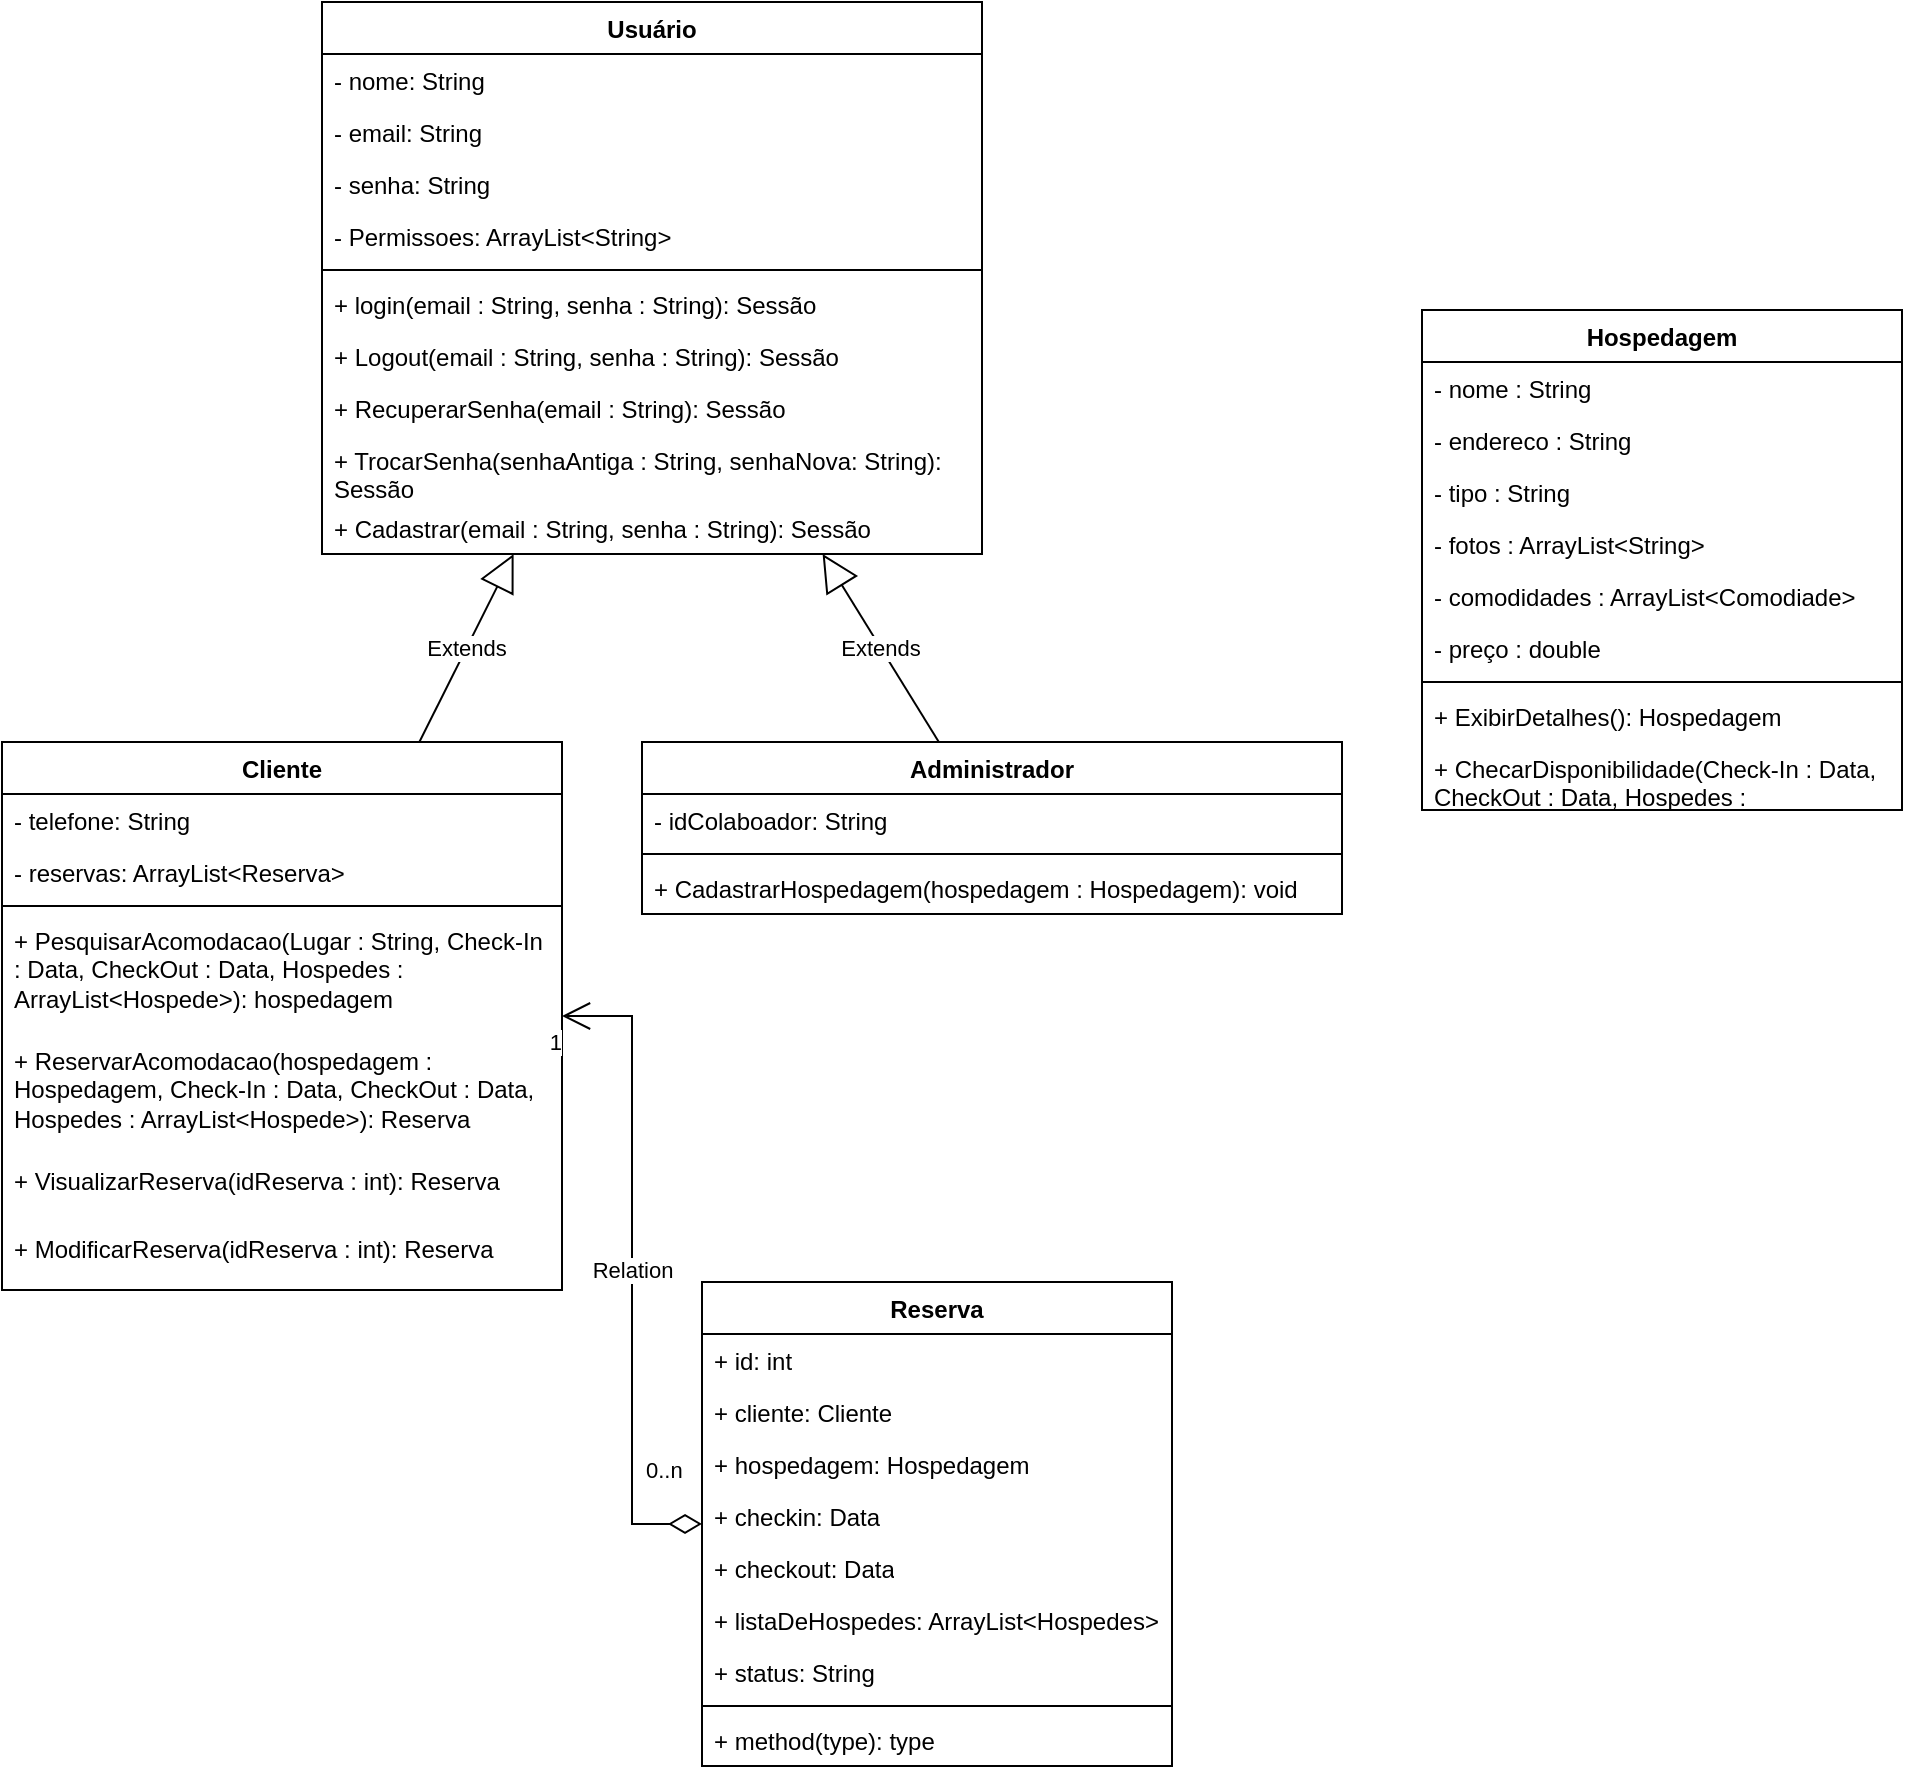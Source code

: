 <mxfile version="24.7.14">
  <diagram name="Página-1" id="kpKPo69am5_OzPrlnmfv">
    <mxGraphModel dx="967" dy="528" grid="1" gridSize="10" guides="1" tooltips="1" connect="1" arrows="1" fold="1" page="1" pageScale="1" pageWidth="1169" pageHeight="827" math="0" shadow="0">
      <root>
        <mxCell id="0" />
        <mxCell id="1" parent="0" />
        <mxCell id="hLpD24ntfm26FGUtjZR6-1" value="Cliente" style="swimlane;fontStyle=1;align=center;verticalAlign=top;childLayout=stackLayout;horizontal=1;startSize=26;horizontalStack=0;resizeParent=1;resizeParentMax=0;resizeLast=0;collapsible=1;marginBottom=0;whiteSpace=wrap;html=1;" vertex="1" parent="1">
          <mxGeometry x="180" y="490" width="280" height="274" as="geometry" />
        </mxCell>
        <mxCell id="hLpD24ntfm26FGUtjZR6-6" value="- telefone: String" style="text;strokeColor=none;fillColor=none;align=left;verticalAlign=top;spacingLeft=4;spacingRight=4;overflow=hidden;rotatable=0;points=[[0,0.5],[1,0.5]];portConstraint=eastwest;whiteSpace=wrap;html=1;" vertex="1" parent="hLpD24ntfm26FGUtjZR6-1">
          <mxGeometry y="26" width="280" height="26" as="geometry" />
        </mxCell>
        <mxCell id="hLpD24ntfm26FGUtjZR6-47" value="- reservas: ArrayList&amp;lt;Reserva&amp;gt;" style="text;strokeColor=none;fillColor=none;align=left;verticalAlign=top;spacingLeft=4;spacingRight=4;overflow=hidden;rotatable=0;points=[[0,0.5],[1,0.5]];portConstraint=eastwest;whiteSpace=wrap;html=1;" vertex="1" parent="hLpD24ntfm26FGUtjZR6-1">
          <mxGeometry y="52" width="280" height="26" as="geometry" />
        </mxCell>
        <mxCell id="hLpD24ntfm26FGUtjZR6-3" value="" style="line;strokeWidth=1;fillColor=none;align=left;verticalAlign=middle;spacingTop=-1;spacingLeft=3;spacingRight=3;rotatable=0;labelPosition=right;points=[];portConstraint=eastwest;strokeColor=inherit;" vertex="1" parent="hLpD24ntfm26FGUtjZR6-1">
          <mxGeometry y="78" width="280" height="8" as="geometry" />
        </mxCell>
        <mxCell id="hLpD24ntfm26FGUtjZR6-4" value="+ PesquisarAcomodacao(Lugar : String, Check-In : Data, CheckOut : Data, Hospedes : ArrayList&amp;lt;Hospede&amp;gt;): hospedagem" style="text;strokeColor=none;fillColor=none;align=left;verticalAlign=top;spacingLeft=4;spacingRight=4;overflow=hidden;rotatable=0;points=[[0,0.5],[1,0.5]];portConstraint=eastwest;whiteSpace=wrap;html=1;" vertex="1" parent="hLpD24ntfm26FGUtjZR6-1">
          <mxGeometry y="86" width="280" height="60" as="geometry" />
        </mxCell>
        <mxCell id="hLpD24ntfm26FGUtjZR6-36" value="+ ReservarAcomodacao(hospedagem : Hospedagem, Check-In : Data, CheckOut : Data, Hospedes : ArrayList&amp;lt;Hospede&amp;gt;): Reserva" style="text;strokeColor=none;fillColor=none;align=left;verticalAlign=top;spacingLeft=4;spacingRight=4;overflow=hidden;rotatable=0;points=[[0,0.5],[1,0.5]];portConstraint=eastwest;whiteSpace=wrap;html=1;" vertex="1" parent="hLpD24ntfm26FGUtjZR6-1">
          <mxGeometry y="146" width="280" height="60" as="geometry" />
        </mxCell>
        <mxCell id="hLpD24ntfm26FGUtjZR6-56" value="+ VisualizarReserva(idReserva : int): Reserva" style="text;strokeColor=none;fillColor=none;align=left;verticalAlign=top;spacingLeft=4;spacingRight=4;overflow=hidden;rotatable=0;points=[[0,0.5],[1,0.5]];portConstraint=eastwest;whiteSpace=wrap;html=1;" vertex="1" parent="hLpD24ntfm26FGUtjZR6-1">
          <mxGeometry y="206" width="280" height="34" as="geometry" />
        </mxCell>
        <mxCell id="hLpD24ntfm26FGUtjZR6-58" value="+ ModificarReserva(idReserva : int): Reserva" style="text;strokeColor=none;fillColor=none;align=left;verticalAlign=top;spacingLeft=4;spacingRight=4;overflow=hidden;rotatable=0;points=[[0,0.5],[1,0.5]];portConstraint=eastwest;whiteSpace=wrap;html=1;" vertex="1" parent="hLpD24ntfm26FGUtjZR6-1">
          <mxGeometry y="240" width="280" height="34" as="geometry" />
        </mxCell>
        <mxCell id="hLpD24ntfm26FGUtjZR6-7" value="Hospedagem" style="swimlane;fontStyle=1;align=center;verticalAlign=top;childLayout=stackLayout;horizontal=1;startSize=26;horizontalStack=0;resizeParent=1;resizeParentMax=0;resizeLast=0;collapsible=1;marginBottom=0;whiteSpace=wrap;html=1;" vertex="1" parent="1">
          <mxGeometry x="890" y="274" width="240" height="250" as="geometry" />
        </mxCell>
        <mxCell id="hLpD24ntfm26FGUtjZR6-8" value="- nome : String" style="text;strokeColor=none;fillColor=none;align=left;verticalAlign=top;spacingLeft=4;spacingRight=4;overflow=hidden;rotatable=0;points=[[0,0.5],[1,0.5]];portConstraint=eastwest;whiteSpace=wrap;html=1;" vertex="1" parent="hLpD24ntfm26FGUtjZR6-7">
          <mxGeometry y="26" width="240" height="26" as="geometry" />
        </mxCell>
        <mxCell id="hLpD24ntfm26FGUtjZR6-11" value="- endereco : String" style="text;strokeColor=none;fillColor=none;align=left;verticalAlign=top;spacingLeft=4;spacingRight=4;overflow=hidden;rotatable=0;points=[[0,0.5],[1,0.5]];portConstraint=eastwest;whiteSpace=wrap;html=1;" vertex="1" parent="hLpD24ntfm26FGUtjZR6-7">
          <mxGeometry y="52" width="240" height="26" as="geometry" />
        </mxCell>
        <mxCell id="hLpD24ntfm26FGUtjZR6-12" value="- tipo : String" style="text;strokeColor=none;fillColor=none;align=left;verticalAlign=top;spacingLeft=4;spacingRight=4;overflow=hidden;rotatable=0;points=[[0,0.5],[1,0.5]];portConstraint=eastwest;whiteSpace=wrap;html=1;" vertex="1" parent="hLpD24ntfm26FGUtjZR6-7">
          <mxGeometry y="78" width="240" height="26" as="geometry" />
        </mxCell>
        <mxCell id="hLpD24ntfm26FGUtjZR6-33" value="- fotos : ArrayList&amp;lt;String&amp;gt;" style="text;strokeColor=none;fillColor=none;align=left;verticalAlign=top;spacingLeft=4;spacingRight=4;overflow=hidden;rotatable=0;points=[[0,0.5],[1,0.5]];portConstraint=eastwest;whiteSpace=wrap;html=1;" vertex="1" parent="hLpD24ntfm26FGUtjZR6-7">
          <mxGeometry y="104" width="240" height="26" as="geometry" />
        </mxCell>
        <mxCell id="hLpD24ntfm26FGUtjZR6-34" value="- comodidades : ArrayList&amp;lt;Comodiade&amp;gt;" style="text;strokeColor=none;fillColor=none;align=left;verticalAlign=top;spacingLeft=4;spacingRight=4;overflow=hidden;rotatable=0;points=[[0,0.5],[1,0.5]];portConstraint=eastwest;whiteSpace=wrap;html=1;" vertex="1" parent="hLpD24ntfm26FGUtjZR6-7">
          <mxGeometry y="130" width="240" height="26" as="geometry" />
        </mxCell>
        <mxCell id="hLpD24ntfm26FGUtjZR6-35" value="- preço : double" style="text;strokeColor=none;fillColor=none;align=left;verticalAlign=top;spacingLeft=4;spacingRight=4;overflow=hidden;rotatable=0;points=[[0,0.5],[1,0.5]];portConstraint=eastwest;whiteSpace=wrap;html=1;" vertex="1" parent="hLpD24ntfm26FGUtjZR6-7">
          <mxGeometry y="156" width="240" height="26" as="geometry" />
        </mxCell>
        <mxCell id="hLpD24ntfm26FGUtjZR6-9" value="" style="line;strokeWidth=1;fillColor=none;align=left;verticalAlign=middle;spacingTop=-1;spacingLeft=3;spacingRight=3;rotatable=0;labelPosition=right;points=[];portConstraint=eastwest;strokeColor=inherit;" vertex="1" parent="hLpD24ntfm26FGUtjZR6-7">
          <mxGeometry y="182" width="240" height="8" as="geometry" />
        </mxCell>
        <mxCell id="hLpD24ntfm26FGUtjZR6-10" value="+ ExibirDetalhes(): Hospedagem" style="text;strokeColor=none;fillColor=none;align=left;verticalAlign=top;spacingLeft=4;spacingRight=4;overflow=hidden;rotatable=0;points=[[0,0.5],[1,0.5]];portConstraint=eastwest;whiteSpace=wrap;html=1;" vertex="1" parent="hLpD24ntfm26FGUtjZR6-7">
          <mxGeometry y="190" width="240" height="26" as="geometry" />
        </mxCell>
        <mxCell id="hLpD24ntfm26FGUtjZR6-37" value="+ ChecarDisponibilidade(Check-In : Data, CheckOut : Data, Hospedes : ArrayList&amp;lt;Hospede&amp;gt;): Hospedagem" style="text;strokeColor=none;fillColor=none;align=left;verticalAlign=top;spacingLeft=4;spacingRight=4;overflow=hidden;rotatable=0;points=[[0,0.5],[1,0.5]];portConstraint=eastwest;whiteSpace=wrap;html=1;" vertex="1" parent="hLpD24ntfm26FGUtjZR6-7">
          <mxGeometry y="216" width="240" height="34" as="geometry" />
        </mxCell>
        <mxCell id="hLpD24ntfm26FGUtjZR6-13" value="Administrador" style="swimlane;fontStyle=1;align=center;verticalAlign=top;childLayout=stackLayout;horizontal=1;startSize=26;horizontalStack=0;resizeParent=1;resizeParentMax=0;resizeLast=0;collapsible=1;marginBottom=0;whiteSpace=wrap;html=1;" vertex="1" parent="1">
          <mxGeometry x="500" y="490" width="350" height="86" as="geometry" />
        </mxCell>
        <mxCell id="hLpD24ntfm26FGUtjZR6-18" value="- idColaboador: String" style="text;strokeColor=none;fillColor=none;align=left;verticalAlign=top;spacingLeft=4;spacingRight=4;overflow=hidden;rotatable=0;points=[[0,0.5],[1,0.5]];portConstraint=eastwest;whiteSpace=wrap;html=1;" vertex="1" parent="hLpD24ntfm26FGUtjZR6-13">
          <mxGeometry y="26" width="350" height="26" as="geometry" />
        </mxCell>
        <mxCell id="hLpD24ntfm26FGUtjZR6-15" value="" style="line;strokeWidth=1;fillColor=none;align=left;verticalAlign=middle;spacingTop=-1;spacingLeft=3;spacingRight=3;rotatable=0;labelPosition=right;points=[];portConstraint=eastwest;strokeColor=inherit;" vertex="1" parent="hLpD24ntfm26FGUtjZR6-13">
          <mxGeometry y="52" width="350" height="8" as="geometry" />
        </mxCell>
        <mxCell id="hLpD24ntfm26FGUtjZR6-16" value="+ CadastrarHospedagem(hospedagem : Hospedagem): void" style="text;strokeColor=none;fillColor=none;align=left;verticalAlign=top;spacingLeft=4;spacingRight=4;overflow=hidden;rotatable=0;points=[[0,0.5],[1,0.5]];portConstraint=eastwest;whiteSpace=wrap;html=1;" vertex="1" parent="hLpD24ntfm26FGUtjZR6-13">
          <mxGeometry y="60" width="350" height="26" as="geometry" />
        </mxCell>
        <mxCell id="hLpD24ntfm26FGUtjZR6-23" value="Usuário" style="swimlane;fontStyle=1;align=center;verticalAlign=top;childLayout=stackLayout;horizontal=1;startSize=26;horizontalStack=0;resizeParent=1;resizeParentMax=0;resizeLast=0;collapsible=1;marginBottom=0;whiteSpace=wrap;html=1;" vertex="1" parent="1">
          <mxGeometry x="340" y="120" width="330" height="276" as="geometry" />
        </mxCell>
        <mxCell id="hLpD24ntfm26FGUtjZR6-29" value="- nome: String" style="text;strokeColor=none;fillColor=none;align=left;verticalAlign=top;spacingLeft=4;spacingRight=4;overflow=hidden;rotatable=0;points=[[0,0.5],[1,0.5]];portConstraint=eastwest;whiteSpace=wrap;html=1;" vertex="1" parent="hLpD24ntfm26FGUtjZR6-23">
          <mxGeometry y="26" width="330" height="26" as="geometry" />
        </mxCell>
        <mxCell id="hLpD24ntfm26FGUtjZR6-30" value="- email: String" style="text;strokeColor=none;fillColor=none;align=left;verticalAlign=top;spacingLeft=4;spacingRight=4;overflow=hidden;rotatable=0;points=[[0,0.5],[1,0.5]];portConstraint=eastwest;whiteSpace=wrap;html=1;" vertex="1" parent="hLpD24ntfm26FGUtjZR6-23">
          <mxGeometry y="52" width="330" height="26" as="geometry" />
        </mxCell>
        <mxCell id="hLpD24ntfm26FGUtjZR6-31" value="- senha: String" style="text;strokeColor=none;fillColor=none;align=left;verticalAlign=top;spacingLeft=4;spacingRight=4;overflow=hidden;rotatable=0;points=[[0,0.5],[1,0.5]];portConstraint=eastwest;whiteSpace=wrap;html=1;" vertex="1" parent="hLpD24ntfm26FGUtjZR6-23">
          <mxGeometry y="78" width="330" height="26" as="geometry" />
        </mxCell>
        <mxCell id="hLpD24ntfm26FGUtjZR6-32" value="- Permissoes: ArrayList&amp;lt;String&amp;gt;" style="text;strokeColor=none;fillColor=none;align=left;verticalAlign=top;spacingLeft=4;spacingRight=4;overflow=hidden;rotatable=0;points=[[0,0.5],[1,0.5]];portConstraint=eastwest;whiteSpace=wrap;html=1;" vertex="1" parent="hLpD24ntfm26FGUtjZR6-23">
          <mxGeometry y="104" width="330" height="26" as="geometry" />
        </mxCell>
        <mxCell id="hLpD24ntfm26FGUtjZR6-25" value="" style="line;strokeWidth=1;fillColor=none;align=left;verticalAlign=middle;spacingTop=-1;spacingLeft=3;spacingRight=3;rotatable=0;labelPosition=right;points=[];portConstraint=eastwest;strokeColor=inherit;" vertex="1" parent="hLpD24ntfm26FGUtjZR6-23">
          <mxGeometry y="130" width="330" height="8" as="geometry" />
        </mxCell>
        <mxCell id="hLpD24ntfm26FGUtjZR6-26" value="+ login(email : String, senha : String): Sessão" style="text;strokeColor=none;fillColor=none;align=left;verticalAlign=top;spacingLeft=4;spacingRight=4;overflow=hidden;rotatable=0;points=[[0,0.5],[1,0.5]];portConstraint=eastwest;whiteSpace=wrap;html=1;" vertex="1" parent="hLpD24ntfm26FGUtjZR6-23">
          <mxGeometry y="138" width="330" height="26" as="geometry" />
        </mxCell>
        <mxCell id="hLpD24ntfm26FGUtjZR6-60" value="+ Logout(email : String, senha : String): Sessão" style="text;strokeColor=none;fillColor=none;align=left;verticalAlign=top;spacingLeft=4;spacingRight=4;overflow=hidden;rotatable=0;points=[[0,0.5],[1,0.5]];portConstraint=eastwest;whiteSpace=wrap;html=1;" vertex="1" parent="hLpD24ntfm26FGUtjZR6-23">
          <mxGeometry y="164" width="330" height="26" as="geometry" />
        </mxCell>
        <mxCell id="hLpD24ntfm26FGUtjZR6-61" value="+ RecuperarSenha(email : String): Sessão" style="text;strokeColor=none;fillColor=none;align=left;verticalAlign=top;spacingLeft=4;spacingRight=4;overflow=hidden;rotatable=0;points=[[0,0.5],[1,0.5]];portConstraint=eastwest;whiteSpace=wrap;html=1;" vertex="1" parent="hLpD24ntfm26FGUtjZR6-23">
          <mxGeometry y="190" width="330" height="26" as="geometry" />
        </mxCell>
        <mxCell id="hLpD24ntfm26FGUtjZR6-62" value="+ TrocarSenha(senhaAntiga : String, senhaNova: String): Sessão" style="text;strokeColor=none;fillColor=none;align=left;verticalAlign=top;spacingLeft=4;spacingRight=4;overflow=hidden;rotatable=0;points=[[0,0.5],[1,0.5]];portConstraint=eastwest;whiteSpace=wrap;html=1;" vertex="1" parent="hLpD24ntfm26FGUtjZR6-23">
          <mxGeometry y="216" width="330" height="34" as="geometry" />
        </mxCell>
        <mxCell id="hLpD24ntfm26FGUtjZR6-59" value="+ Cadastrar(email : String, senha : String): Sessão" style="text;strokeColor=none;fillColor=none;align=left;verticalAlign=top;spacingLeft=4;spacingRight=4;overflow=hidden;rotatable=0;points=[[0,0.5],[1,0.5]];portConstraint=eastwest;whiteSpace=wrap;html=1;" vertex="1" parent="hLpD24ntfm26FGUtjZR6-23">
          <mxGeometry y="250" width="330" height="26" as="geometry" />
        </mxCell>
        <mxCell id="hLpD24ntfm26FGUtjZR6-27" value="Extends" style="endArrow=block;endSize=16;endFill=0;html=1;rounded=0;" edge="1" parent="1" source="hLpD24ntfm26FGUtjZR6-1" target="hLpD24ntfm26FGUtjZR6-23">
          <mxGeometry width="160" relative="1" as="geometry">
            <mxPoint x="510" y="480" as="sourcePoint" />
            <mxPoint x="670" y="480" as="targetPoint" />
          </mxGeometry>
        </mxCell>
        <mxCell id="hLpD24ntfm26FGUtjZR6-28" value="Extends" style="endArrow=block;endSize=16;endFill=0;html=1;rounded=0;" edge="1" parent="1" source="hLpD24ntfm26FGUtjZR6-13" target="hLpD24ntfm26FGUtjZR6-23">
          <mxGeometry width="160" relative="1" as="geometry">
            <mxPoint x="422" y="500" as="sourcePoint" />
            <mxPoint x="480" y="376" as="targetPoint" />
          </mxGeometry>
        </mxCell>
        <mxCell id="hLpD24ntfm26FGUtjZR6-38" value="Reserva" style="swimlane;fontStyle=1;align=center;verticalAlign=top;childLayout=stackLayout;horizontal=1;startSize=26;horizontalStack=0;resizeParent=1;resizeParentMax=0;resizeLast=0;collapsible=1;marginBottom=0;whiteSpace=wrap;html=1;" vertex="1" parent="1">
          <mxGeometry x="530" y="760" width="235" height="242" as="geometry" />
        </mxCell>
        <mxCell id="hLpD24ntfm26FGUtjZR6-57" value="+ id: int" style="text;strokeColor=none;fillColor=none;align=left;verticalAlign=top;spacingLeft=4;spacingRight=4;overflow=hidden;rotatable=0;points=[[0,0.5],[1,0.5]];portConstraint=eastwest;whiteSpace=wrap;html=1;" vertex="1" parent="hLpD24ntfm26FGUtjZR6-38">
          <mxGeometry y="26" width="235" height="26" as="geometry" />
        </mxCell>
        <mxCell id="hLpD24ntfm26FGUtjZR6-39" value="+ cliente: Cliente" style="text;strokeColor=none;fillColor=none;align=left;verticalAlign=top;spacingLeft=4;spacingRight=4;overflow=hidden;rotatable=0;points=[[0,0.5],[1,0.5]];portConstraint=eastwest;whiteSpace=wrap;html=1;" vertex="1" parent="hLpD24ntfm26FGUtjZR6-38">
          <mxGeometry y="52" width="235" height="26" as="geometry" />
        </mxCell>
        <mxCell id="hLpD24ntfm26FGUtjZR6-42" value="+ hospedagem: Hospedagem" style="text;strokeColor=none;fillColor=none;align=left;verticalAlign=top;spacingLeft=4;spacingRight=4;overflow=hidden;rotatable=0;points=[[0,0.5],[1,0.5]];portConstraint=eastwest;whiteSpace=wrap;html=1;" vertex="1" parent="hLpD24ntfm26FGUtjZR6-38">
          <mxGeometry y="78" width="235" height="26" as="geometry" />
        </mxCell>
        <mxCell id="hLpD24ntfm26FGUtjZR6-43" value="+ checkin: Data" style="text;strokeColor=none;fillColor=none;align=left;verticalAlign=top;spacingLeft=4;spacingRight=4;overflow=hidden;rotatable=0;points=[[0,0.5],[1,0.5]];portConstraint=eastwest;whiteSpace=wrap;html=1;" vertex="1" parent="hLpD24ntfm26FGUtjZR6-38">
          <mxGeometry y="104" width="235" height="26" as="geometry" />
        </mxCell>
        <mxCell id="hLpD24ntfm26FGUtjZR6-44" value="+ checkout: Data" style="text;strokeColor=none;fillColor=none;align=left;verticalAlign=top;spacingLeft=4;spacingRight=4;overflow=hidden;rotatable=0;points=[[0,0.5],[1,0.5]];portConstraint=eastwest;whiteSpace=wrap;html=1;" vertex="1" parent="hLpD24ntfm26FGUtjZR6-38">
          <mxGeometry y="130" width="235" height="26" as="geometry" />
        </mxCell>
        <mxCell id="hLpD24ntfm26FGUtjZR6-45" value="+ listaDeHospedes: ArrayList&amp;lt;Hospedes&amp;gt;" style="text;strokeColor=none;fillColor=none;align=left;verticalAlign=top;spacingLeft=4;spacingRight=4;overflow=hidden;rotatable=0;points=[[0,0.5],[1,0.5]];portConstraint=eastwest;whiteSpace=wrap;html=1;" vertex="1" parent="hLpD24ntfm26FGUtjZR6-38">
          <mxGeometry y="156" width="235" height="26" as="geometry" />
        </mxCell>
        <mxCell id="hLpD24ntfm26FGUtjZR6-46" value="+ status: String" style="text;strokeColor=none;fillColor=none;align=left;verticalAlign=top;spacingLeft=4;spacingRight=4;overflow=hidden;rotatable=0;points=[[0,0.5],[1,0.5]];portConstraint=eastwest;whiteSpace=wrap;html=1;" vertex="1" parent="hLpD24ntfm26FGUtjZR6-38">
          <mxGeometry y="182" width="235" height="26" as="geometry" />
        </mxCell>
        <mxCell id="hLpD24ntfm26FGUtjZR6-40" value="" style="line;strokeWidth=1;fillColor=none;align=left;verticalAlign=middle;spacingTop=-1;spacingLeft=3;spacingRight=3;rotatable=0;labelPosition=right;points=[];portConstraint=eastwest;strokeColor=inherit;" vertex="1" parent="hLpD24ntfm26FGUtjZR6-38">
          <mxGeometry y="208" width="235" height="8" as="geometry" />
        </mxCell>
        <mxCell id="hLpD24ntfm26FGUtjZR6-41" value="+ method(type): type" style="text;strokeColor=none;fillColor=none;align=left;verticalAlign=top;spacingLeft=4;spacingRight=4;overflow=hidden;rotatable=0;points=[[0,0.5],[1,0.5]];portConstraint=eastwest;whiteSpace=wrap;html=1;" vertex="1" parent="hLpD24ntfm26FGUtjZR6-38">
          <mxGeometry y="216" width="235" height="26" as="geometry" />
        </mxCell>
        <mxCell id="hLpD24ntfm26FGUtjZR6-48" value="Relation" style="endArrow=open;html=1;endSize=12;startArrow=diamondThin;startSize=14;startFill=0;edgeStyle=orthogonalEdgeStyle;rounded=0;" edge="1" parent="1" source="hLpD24ntfm26FGUtjZR6-38" target="hLpD24ntfm26FGUtjZR6-1">
          <mxGeometry relative="1" as="geometry">
            <mxPoint x="460" y="900" as="sourcePoint" />
            <mxPoint x="570" y="800" as="targetPoint" />
          </mxGeometry>
        </mxCell>
        <mxCell id="hLpD24ntfm26FGUtjZR6-49" value="0..n" style="edgeLabel;resizable=0;html=1;align=left;verticalAlign=top;" connectable="0" vertex="1" parent="hLpD24ntfm26FGUtjZR6-48">
          <mxGeometry x="-1" relative="1" as="geometry">
            <mxPoint x="-30" y="-40" as="offset" />
          </mxGeometry>
        </mxCell>
        <mxCell id="hLpD24ntfm26FGUtjZR6-50" value="1" style="edgeLabel;resizable=0;html=1;align=right;verticalAlign=top;" connectable="0" vertex="1" parent="hLpD24ntfm26FGUtjZR6-48">
          <mxGeometry x="1" relative="1" as="geometry" />
        </mxCell>
      </root>
    </mxGraphModel>
  </diagram>
</mxfile>

